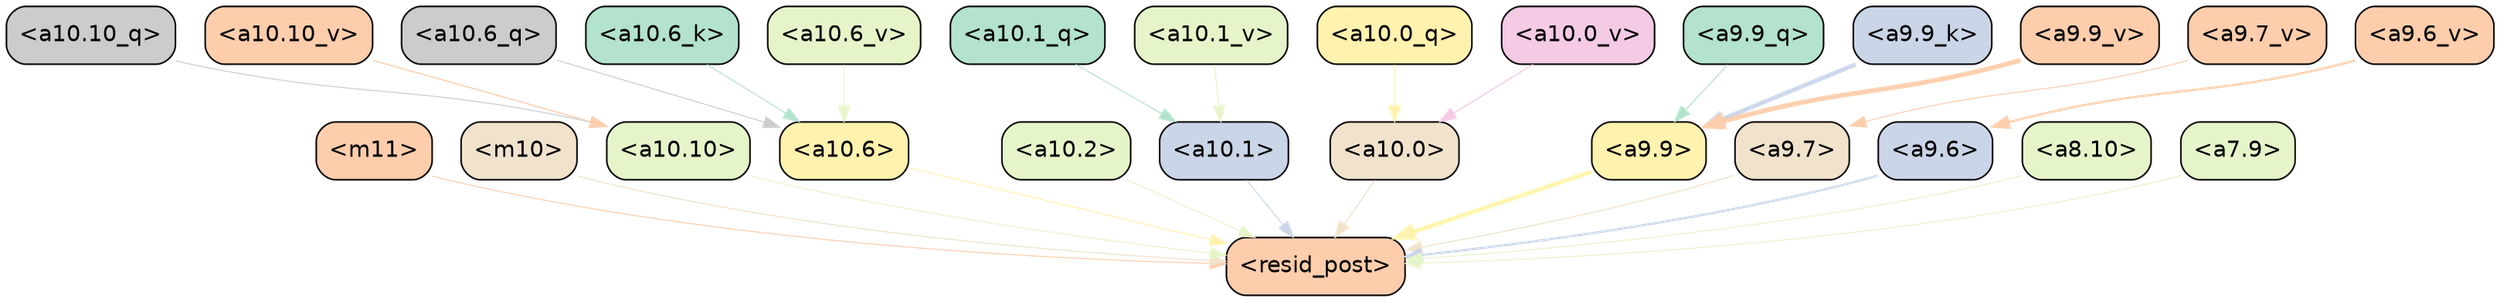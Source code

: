 strict digraph "" {
	graph [bgcolor=transparent,
		layout=dot,
		overlap=false,
		splines=true
	];
	"<m11>"	[color=black,
		fillcolor="#fdcdac",
		fontname=Helvetica,
		shape=box,
		style="filled, rounded"];
	"<resid_post>"	[color=black,
		fillcolor="#fdcdac",
		fontname=Helvetica,
		shape=box,
		style="filled, rounded"];
	"<m11>" -> "<resid_post>"	[color="#fdcdac",
		penwidth=0.6];
	"<m10>"	[color=black,
		fillcolor="#f1e2cc",
		fontname=Helvetica,
		shape=box,
		style="filled, rounded"];
	"<m10>" -> "<resid_post>"	[color="#f1e2cc",
		penwidth=0.6];
	"<a10.10>"	[color=black,
		fillcolor="#e6f5c9",
		fontname=Helvetica,
		shape=box,
		style="filled, rounded"];
	"<a10.10>" -> "<resid_post>"	[color="#e6f5c9",
		penwidth=0.6];
	"<a10.6>"	[color=black,
		fillcolor="#fff2ae",
		fontname=Helvetica,
		shape=box,
		style="filled, rounded"];
	"<a10.6>" -> "<resid_post>"	[color="#fff2ae",
		penwidth=0.6];
	"<a10.2>"	[color=black,
		fillcolor="#e6f5c9",
		fontname=Helvetica,
		shape=box,
		style="filled, rounded"];
	"<a10.2>" -> "<resid_post>"	[color="#e6f5c9",
		penwidth=0.6];
	"<a10.1>"	[color=black,
		fillcolor="#cbd5e8",
		fontname=Helvetica,
		shape=box,
		style="filled, rounded"];
	"<a10.1>" -> "<resid_post>"	[color="#cbd5e8",
		penwidth=0.6];
	"<a10.0>"	[color=black,
		fillcolor="#f1e2cc",
		fontname=Helvetica,
		shape=box,
		style="filled, rounded"];
	"<a10.0>" -> "<resid_post>"	[color="#f1e2cc",
		penwidth=0.7362499237060547];
	"<a9.9>"	[color=black,
		fillcolor="#fff2ae",
		fontname=Helvetica,
		shape=box,
		style="filled, rounded"];
	"<a9.9>" -> "<resid_post>"	[color="#fff2ae",
		penwidth=2.76039457321167];
	"<a9.7>"	[color=black,
		fillcolor="#f1e2cc",
		fontname=Helvetica,
		shape=box,
		style="filled, rounded"];
	"<a9.7>" -> "<resid_post>"	[color="#f1e2cc",
		penwidth=0.6];
	"<a9.6>"	[color=black,
		fillcolor="#cbd5e8",
		fontname=Helvetica,
		shape=box,
		style="filled, rounded"];
	"<a9.6>" -> "<resid_post>"	[color="#cbd5e8",
		penwidth=1.3750720024108887];
	"<a8.10>"	[color=black,
		fillcolor="#e6f5c9",
		fontname=Helvetica,
		shape=box,
		style="filled, rounded"];
	"<a8.10>" -> "<resid_post>"	[color="#e6f5c9",
		penwidth=0.6];
	"<a7.9>"	[color=black,
		fillcolor="#e6f5c9",
		fontname=Helvetica,
		shape=box,
		style="filled, rounded"];
	"<a7.9>" -> "<resid_post>"	[color="#e6f5c9",
		penwidth=0.6];
	"<a10.10_q>"	[color=black,
		fillcolor="#cccccc",
		fontname=Helvetica,
		shape=box,
		style="filled, rounded"];
	"<a10.10_q>" -> "<a10.10>"	[color="#cccccc",
		penwidth=0.6];
	"<a10.6_q>"	[color=black,
		fillcolor="#cccccc",
		fontname=Helvetica,
		shape=box,
		style="filled, rounded"];
	"<a10.6_q>" -> "<a10.6>"	[color="#cccccc",
		penwidth=0.6];
	"<a10.1_q>"	[color=black,
		fillcolor="#b3e2cd",
		fontname=Helvetica,
		shape=box,
		style="filled, rounded"];
	"<a10.1_q>" -> "<a10.1>"	[color="#b3e2cd",
		penwidth=0.6];
	"<a10.0_q>"	[color=black,
		fillcolor="#fff2ae",
		fontname=Helvetica,
		shape=box,
		style="filled, rounded"];
	"<a10.0_q>" -> "<a10.0>"	[color="#fff2ae",
		penwidth=0.6948137283325195];
	"<a10.6_k>"	[color=black,
		fillcolor="#b3e2cd",
		fontname=Helvetica,
		shape=box,
		style="filled, rounded"];
	"<a10.6_k>" -> "<a10.6>"	[color="#b3e2cd",
		penwidth=0.6];
	"<a10.10_v>"	[color=black,
		fillcolor="#fdcdac",
		fontname=Helvetica,
		shape=box,
		style="filled, rounded"];
	"<a10.10_v>" -> "<a10.10>"	[color="#fdcdac",
		penwidth=0.719883918762207];
	"<a10.6_v>"	[color=black,
		fillcolor="#e6f5c9",
		fontname=Helvetica,
		shape=box,
		style="filled, rounded"];
	"<a10.6_v>" -> "<a10.6>"	[color="#e6f5c9",
		penwidth=0.6];
	"<a10.1_v>"	[color=black,
		fillcolor="#e6f5c9",
		fontname=Helvetica,
		shape=box,
		style="filled, rounded"];
	"<a10.1_v>" -> "<a10.1>"	[color="#e6f5c9",
		penwidth=0.6];
	"<a10.0_v>"	[color=black,
		fillcolor="#f4cae4",
		fontname=Helvetica,
		shape=box,
		style="filled, rounded"];
	"<a10.0_v>" -> "<a10.0>"	[color="#f4cae4",
		penwidth=0.732755184173584];
	"<a9.9_q>"	[color=black,
		fillcolor="#b3e2cd",
		fontname=Helvetica,
		shape=box,
		style="filled, rounded"];
	"<a9.9_q>" -> "<a9.9>"	[color="#b3e2cd",
		penwidth=0.6345546245574951];
	"<a9.9_k>"	[color=black,
		fillcolor="#cbd5e8",
		fontname=Helvetica,
		shape=box,
		style="filled, rounded"];
	"<a9.9_k>" -> "<a9.9>"	[color="#cbd5e8",
		penwidth=2.6677601635456085];
	"<a9.9_v>"	[color=black,
		fillcolor="#fdcdac",
		fontname=Helvetica,
		shape=box,
		style="filled, rounded"];
	"<a9.9_v>" -> "<a9.9>"	[color="#fdcdac",
		penwidth=2.905421409755945];
	"<a9.7_v>"	[color=black,
		fillcolor="#fdcdac",
		fontname=Helvetica,
		shape=box,
		style="filled, rounded"];
	"<a9.7_v>" -> "<a9.7>"	[color="#fdcdac",
		penwidth=0.6];
	"<a9.6_v>"	[color=black,
		fillcolor="#fdcdac",
		fontname=Helvetica,
		shape=box,
		style="filled, rounded"];
	"<a9.6_v>" -> "<a9.6>"	[color="#fdcdac",
		penwidth=1.395753264427185];
}
